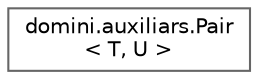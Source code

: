 digraph "Jerarquia Gràfica de la Classe"
{
 // INTERACTIVE_SVG=YES
 // LATEX_PDF_SIZE
  bgcolor="transparent";
  edge [fontname=Helvetica,fontsize=10,labelfontname=Helvetica,labelfontsize=10];
  node [fontname=Helvetica,fontsize=10,shape=box,height=0.2,width=0.4];
  rankdir="LR";
  Node0 [id="Node000000",label="domini.auxiliars.Pair\l\< T, U \>",height=0.2,width=0.4,color="grey40", fillcolor="white", style="filled",URL="$classdomini_1_1auxiliars_1_1_pair.html",tooltip="Representa una parella de valors (first, second)."];
}
